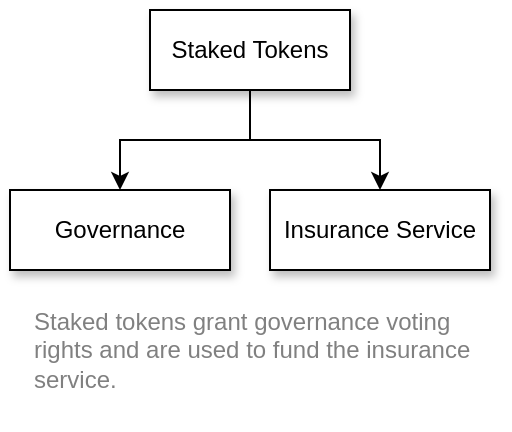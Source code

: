 <mxfile version="14.5.1" type="device"><diagram id="C5RBs43oDa-KdzZeNtuy" name="Page-1"><mxGraphModel dx="1106" dy="860" grid="1" gridSize="10" guides="1" tooltips="1" connect="1" arrows="1" fold="1" page="1" pageScale="1" pageWidth="827" pageHeight="1169" math="0" shadow="0"><root><mxCell id="WIyWlLk6GJQsqaUBKTNV-0"/><mxCell id="WIyWlLk6GJQsqaUBKTNV-1" parent="WIyWlLk6GJQsqaUBKTNV-0"/><mxCell id="-J9LtHLlSoGoy5qDoKKV-24" style="edgeStyle=orthogonalEdgeStyle;rounded=0;orthogonalLoop=1;jettySize=auto;html=1;entryX=0.5;entryY=0;entryDx=0;entryDy=0;" parent="WIyWlLk6GJQsqaUBKTNV-1" source="-J9LtHLlSoGoy5qDoKKV-22" target="-J9LtHLlSoGoy5qDoKKV-23" edge="1"><mxGeometry relative="1" as="geometry"/></mxCell><mxCell id="-J9LtHLlSoGoy5qDoKKV-26" style="edgeStyle=orthogonalEdgeStyle;rounded=0;orthogonalLoop=1;jettySize=auto;html=1;entryX=0.5;entryY=0;entryDx=0;entryDy=0;" parent="WIyWlLk6GJQsqaUBKTNV-1" source="-J9LtHLlSoGoy5qDoKKV-22" target="-J9LtHLlSoGoy5qDoKKV-25" edge="1"><mxGeometry relative="1" as="geometry"/></mxCell><mxCell id="-J9LtHLlSoGoy5qDoKKV-22" value="Staked Tokens" style="rounded=0;whiteSpace=wrap;html=1;shadow=1;" parent="WIyWlLk6GJQsqaUBKTNV-1" vertex="1"><mxGeometry x="70" y="40" width="100" height="40" as="geometry"/></mxCell><mxCell id="-J9LtHLlSoGoy5qDoKKV-23" value="Governance" style="rounded=0;whiteSpace=wrap;html=1;shadow=1;" parent="WIyWlLk6GJQsqaUBKTNV-1" vertex="1"><mxGeometry y="130" width="110" height="40" as="geometry"/></mxCell><mxCell id="-J9LtHLlSoGoy5qDoKKV-25" value="Insurance Service" style="rounded=0;whiteSpace=wrap;html=1;shadow=1;" parent="WIyWlLk6GJQsqaUBKTNV-1" vertex="1"><mxGeometry x="130" y="130" width="110" height="40" as="geometry"/></mxCell><mxCell id="-J9LtHLlSoGoy5qDoKKV-32" value="Staked tokens grant governance voting rights and are used to fund the insurance service." style="text;html=1;strokeColor=none;fillColor=none;align=left;verticalAlign=middle;whiteSpace=wrap;rounded=0;fontSize=12;fontColor=#808080;" parent="WIyWlLk6GJQsqaUBKTNV-1" vertex="1"><mxGeometry x="10" y="170" width="240" height="80" as="geometry"/></mxCell></root></mxGraphModel></diagram></mxfile>